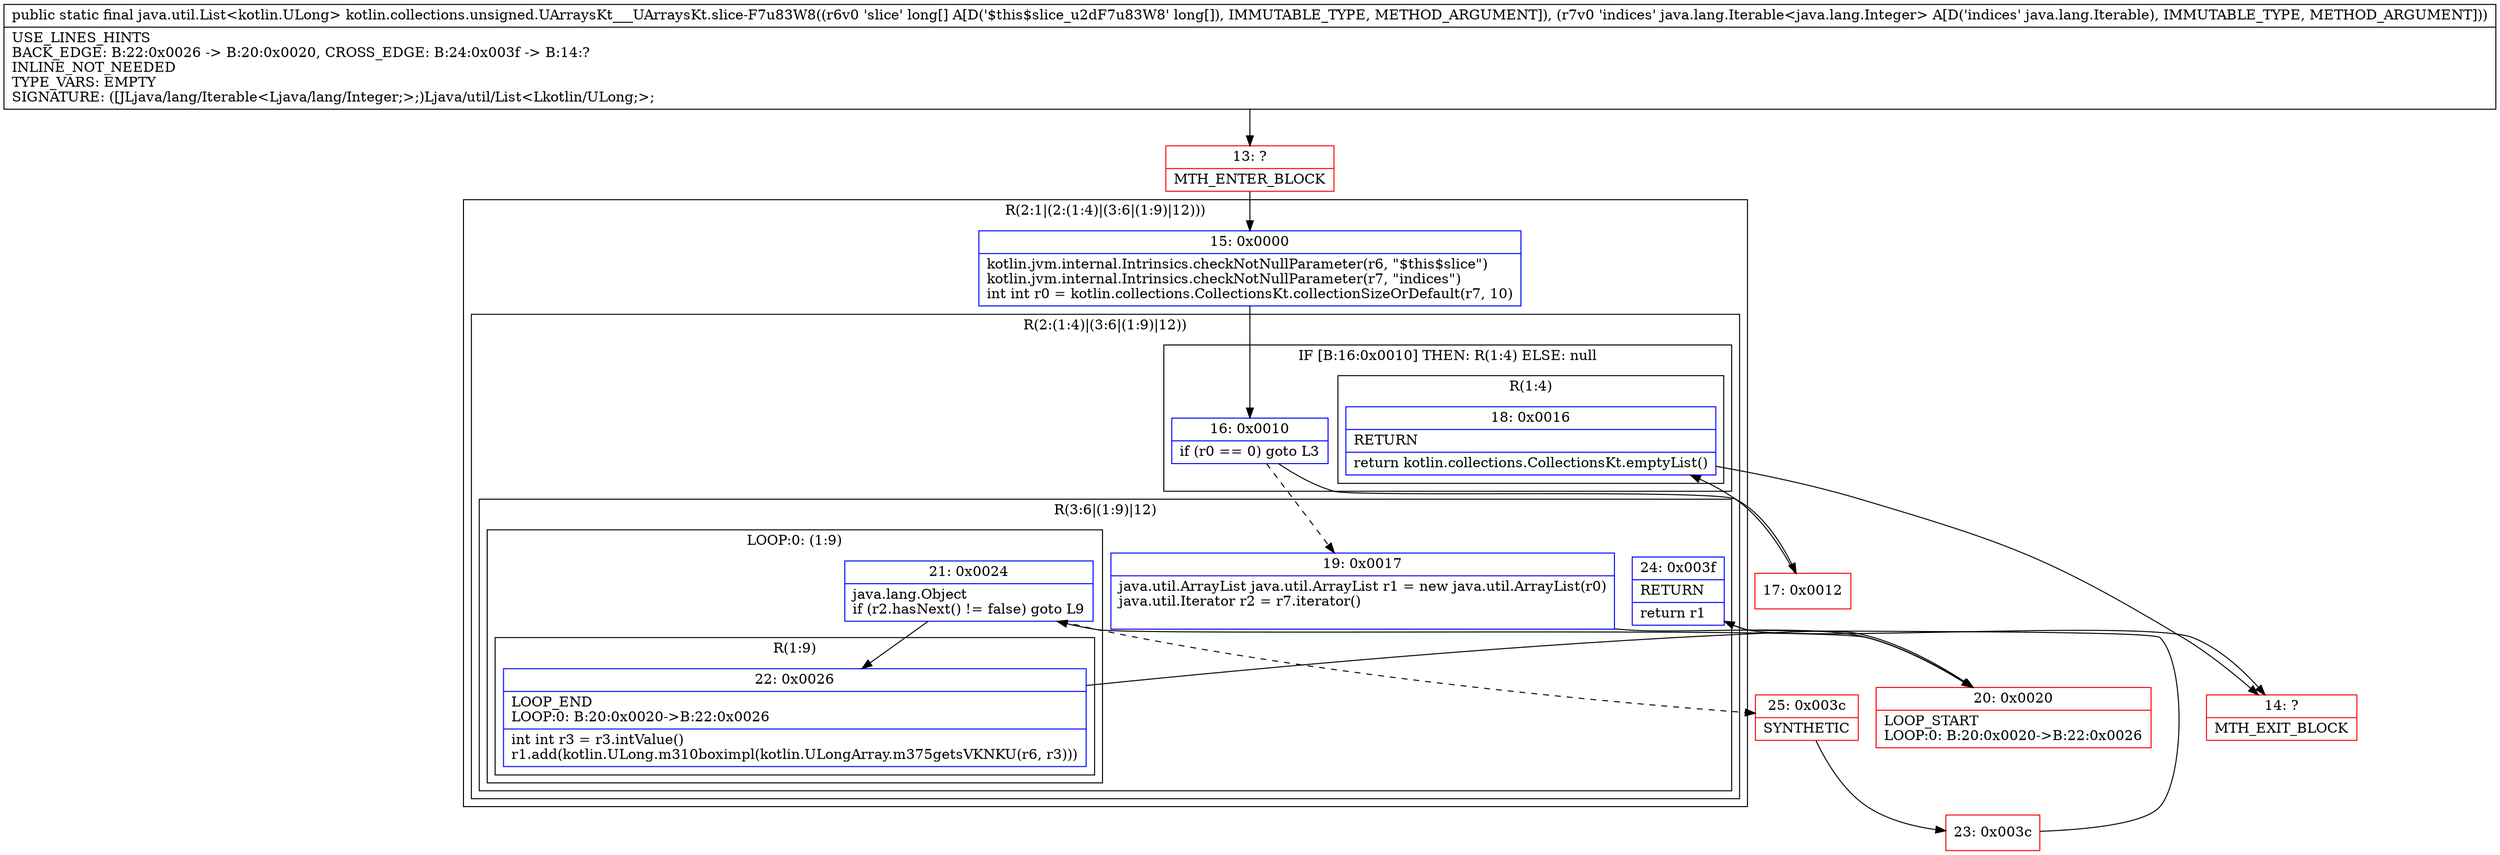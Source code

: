 digraph "CFG forkotlin.collections.unsigned.UArraysKt___UArraysKt.slice\-F7u83W8([JLjava\/lang\/Iterable;)Ljava\/util\/List;" {
subgraph cluster_Region_830987970 {
label = "R(2:1|(2:(1:4)|(3:6|(1:9)|12)))";
node [shape=record,color=blue];
Node_15 [shape=record,label="{15\:\ 0x0000|kotlin.jvm.internal.Intrinsics.checkNotNullParameter(r6, \"$this$slice\")\lkotlin.jvm.internal.Intrinsics.checkNotNullParameter(r7, \"indices\")\lint int r0 = kotlin.collections.CollectionsKt.collectionSizeOrDefault(r7, 10)\l}"];
subgraph cluster_Region_1890578412 {
label = "R(2:(1:4)|(3:6|(1:9)|12))";
node [shape=record,color=blue];
subgraph cluster_IfRegion_1981844641 {
label = "IF [B:16:0x0010] THEN: R(1:4) ELSE: null";
node [shape=record,color=blue];
Node_16 [shape=record,label="{16\:\ 0x0010|if (r0 == 0) goto L3\l}"];
subgraph cluster_Region_974154271 {
label = "R(1:4)";
node [shape=record,color=blue];
Node_18 [shape=record,label="{18\:\ 0x0016|RETURN\l|return kotlin.collections.CollectionsKt.emptyList()\l}"];
}
}
subgraph cluster_Region_1134908124 {
label = "R(3:6|(1:9)|12)";
node [shape=record,color=blue];
Node_19 [shape=record,label="{19\:\ 0x0017|java.util.ArrayList java.util.ArrayList r1 = new java.util.ArrayList(r0)\ljava.util.Iterator r2 = r7.iterator()\l\l}"];
subgraph cluster_LoopRegion_1059976782 {
label = "LOOP:0: (1:9)";
node [shape=record,color=blue];
Node_21 [shape=record,label="{21\:\ 0x0024|java.lang.Object \lif (r2.hasNext() != false) goto L9\l}"];
subgraph cluster_Region_113758787 {
label = "R(1:9)";
node [shape=record,color=blue];
Node_22 [shape=record,label="{22\:\ 0x0026|LOOP_END\lLOOP:0: B:20:0x0020\-\>B:22:0x0026\l|int int r3 = r3.intValue()\lr1.add(kotlin.ULong.m310boximpl(kotlin.ULongArray.m375getsVKNKU(r6, r3)))\l}"];
}
}
Node_24 [shape=record,label="{24\:\ 0x003f|RETURN\l|return r1\l}"];
}
}
}
Node_13 [shape=record,color=red,label="{13\:\ ?|MTH_ENTER_BLOCK\l}"];
Node_17 [shape=record,color=red,label="{17\:\ 0x0012}"];
Node_14 [shape=record,color=red,label="{14\:\ ?|MTH_EXIT_BLOCK\l}"];
Node_20 [shape=record,color=red,label="{20\:\ 0x0020|LOOP_START\lLOOP:0: B:20:0x0020\-\>B:22:0x0026\l}"];
Node_25 [shape=record,color=red,label="{25\:\ 0x003c|SYNTHETIC\l}"];
Node_23 [shape=record,color=red,label="{23\:\ 0x003c}"];
MethodNode[shape=record,label="{public static final java.util.List\<kotlin.ULong\> kotlin.collections.unsigned.UArraysKt___UArraysKt.slice\-F7u83W8((r6v0 'slice' long[] A[D('$this$slice_u2dF7u83W8' long[]), IMMUTABLE_TYPE, METHOD_ARGUMENT]), (r7v0 'indices' java.lang.Iterable\<java.lang.Integer\> A[D('indices' java.lang.Iterable), IMMUTABLE_TYPE, METHOD_ARGUMENT]))  | USE_LINES_HINTS\lBACK_EDGE: B:22:0x0026 \-\> B:20:0x0020, CROSS_EDGE: B:24:0x003f \-\> B:14:?\lINLINE_NOT_NEEDED\lTYPE_VARS: EMPTY\lSIGNATURE: ([JLjava\/lang\/Iterable\<Ljava\/lang\/Integer;\>;)Ljava\/util\/List\<Lkotlin\/ULong;\>;\l}"];
MethodNode -> Node_13;Node_15 -> Node_16;
Node_16 -> Node_17;
Node_16 -> Node_19[style=dashed];
Node_18 -> Node_14;
Node_19 -> Node_20;
Node_21 -> Node_22;
Node_21 -> Node_25[style=dashed];
Node_22 -> Node_20;
Node_24 -> Node_14;
Node_13 -> Node_15;
Node_17 -> Node_18;
Node_20 -> Node_21;
Node_25 -> Node_23;
Node_23 -> Node_24;
}

